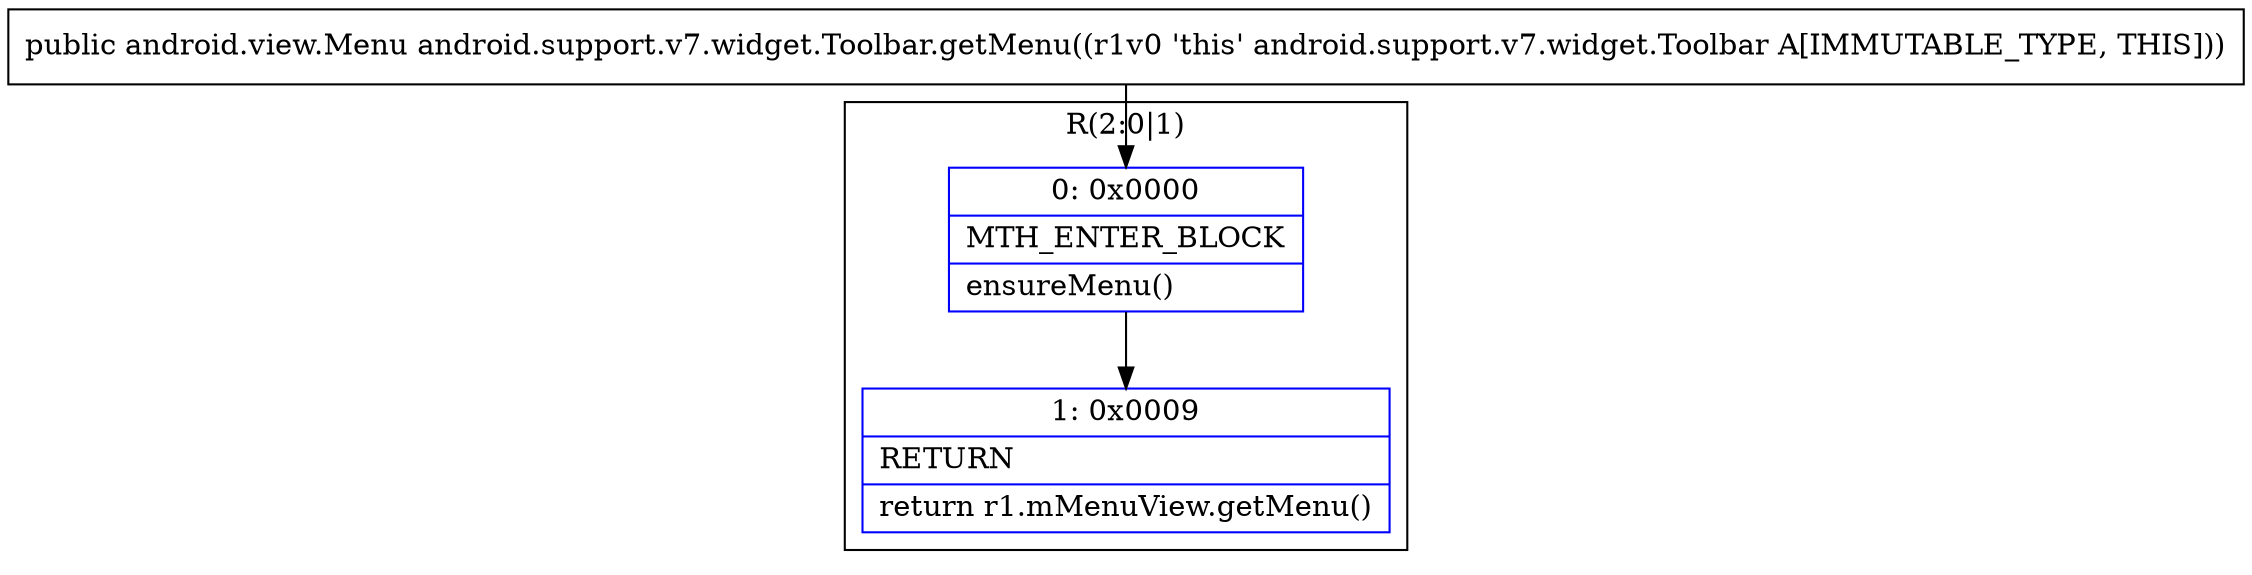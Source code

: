 digraph "CFG forandroid.support.v7.widget.Toolbar.getMenu()Landroid\/view\/Menu;" {
subgraph cluster_Region_711971036 {
label = "R(2:0|1)";
node [shape=record,color=blue];
Node_0 [shape=record,label="{0\:\ 0x0000|MTH_ENTER_BLOCK\l|ensureMenu()\l}"];
Node_1 [shape=record,label="{1\:\ 0x0009|RETURN\l|return r1.mMenuView.getMenu()\l}"];
}
MethodNode[shape=record,label="{public android.view.Menu android.support.v7.widget.Toolbar.getMenu((r1v0 'this' android.support.v7.widget.Toolbar A[IMMUTABLE_TYPE, THIS])) }"];
MethodNode -> Node_0;
Node_0 -> Node_1;
}


